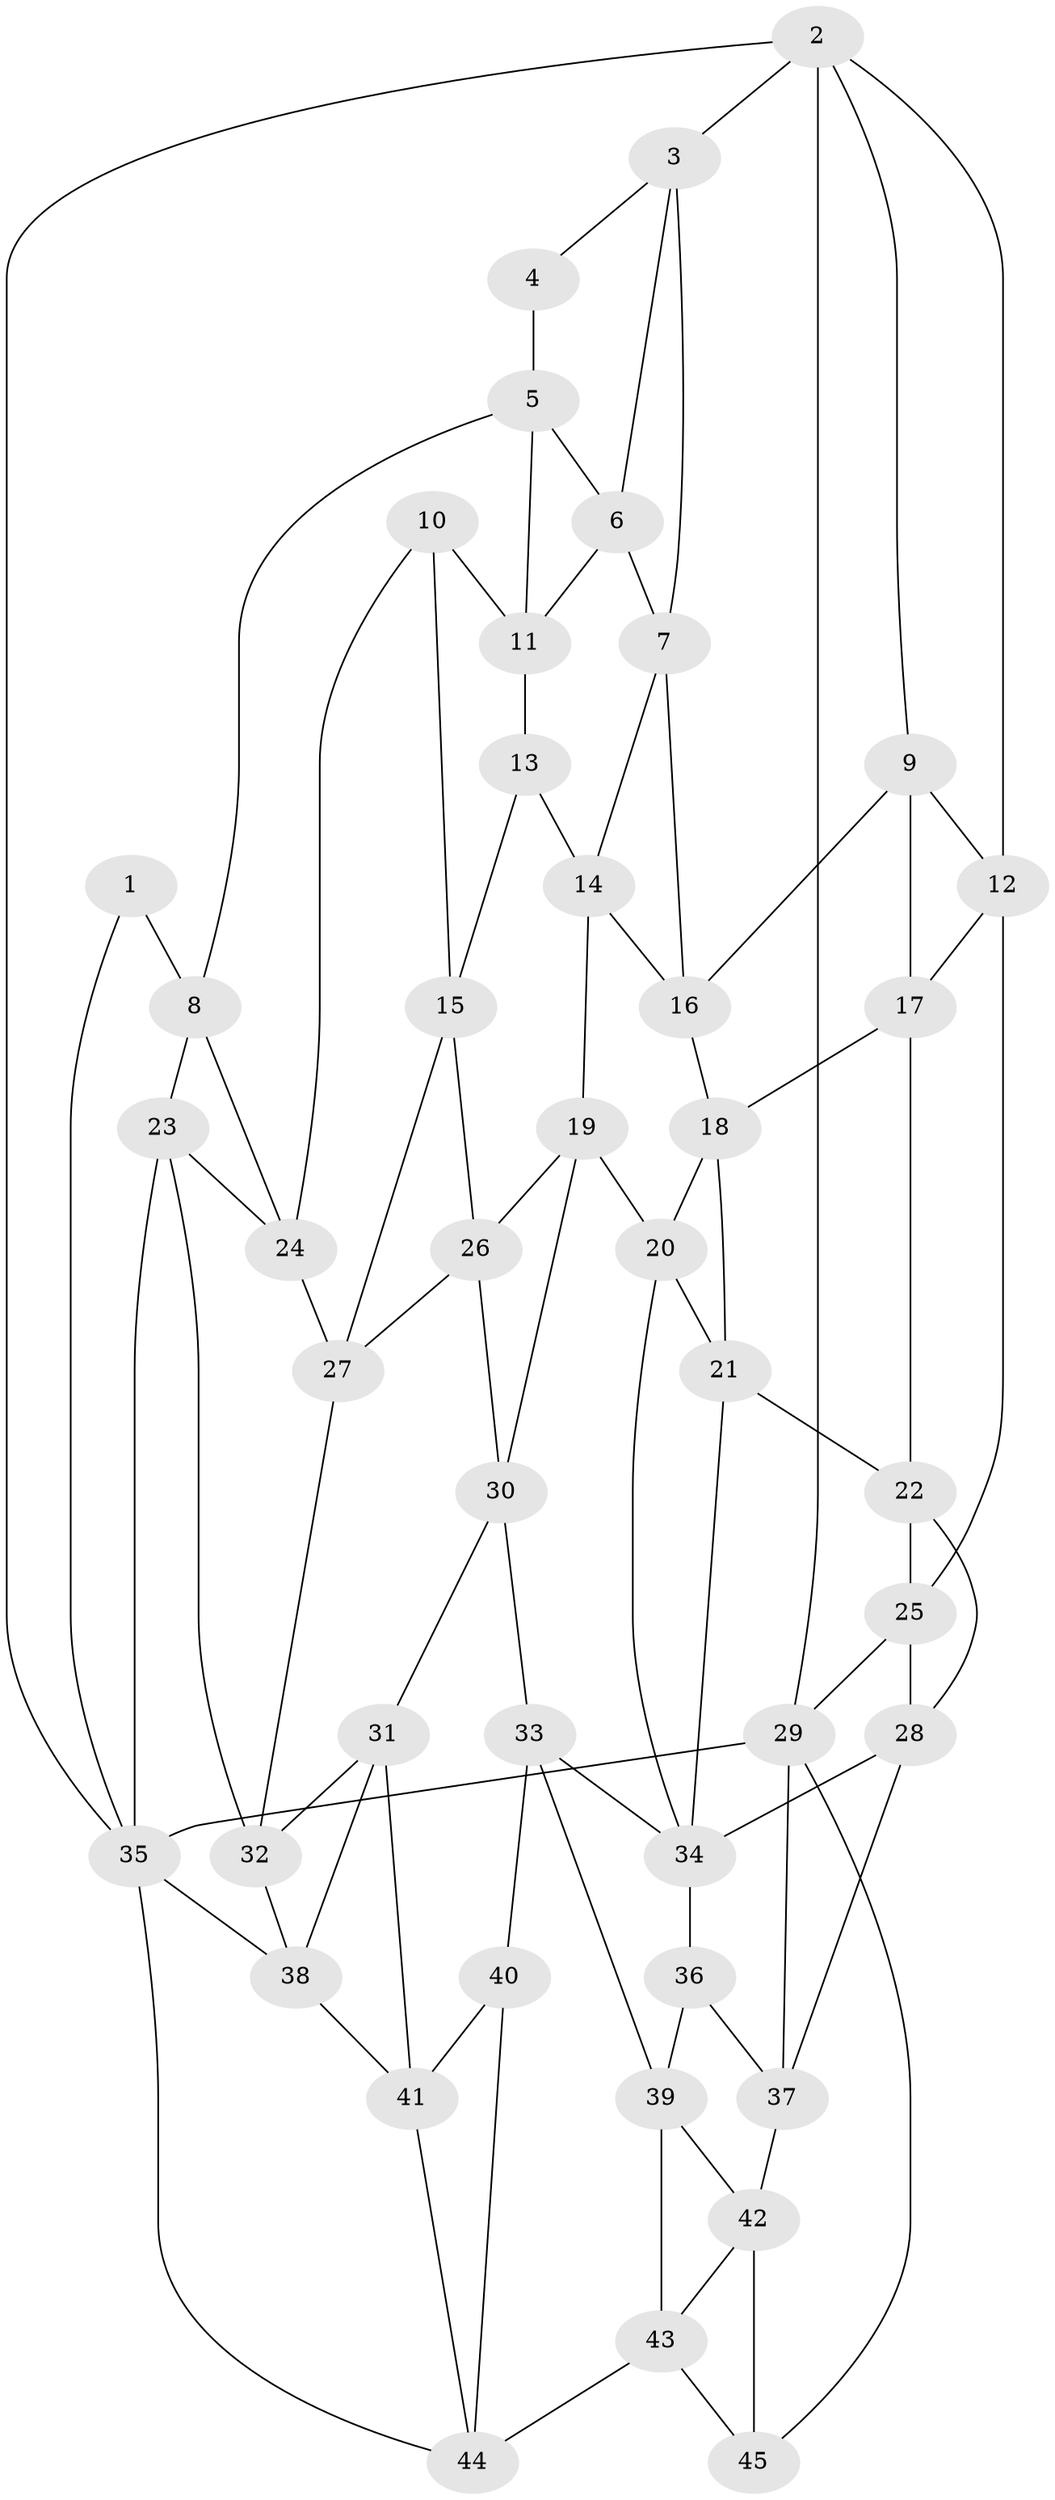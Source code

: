 // original degree distribution, {3: 0.022222222222222223, 6: 0.17777777777777778, 5: 0.6, 4: 0.2}
// Generated by graph-tools (version 1.1) at 2025/50/03/09/25 03:50:58]
// undirected, 45 vertices, 88 edges
graph export_dot {
graph [start="1"]
  node [color=gray90,style=filled];
  1;
  2;
  3;
  4;
  5;
  6;
  7;
  8;
  9;
  10;
  11;
  12;
  13;
  14;
  15;
  16;
  17;
  18;
  19;
  20;
  21;
  22;
  23;
  24;
  25;
  26;
  27;
  28;
  29;
  30;
  31;
  32;
  33;
  34;
  35;
  36;
  37;
  38;
  39;
  40;
  41;
  42;
  43;
  44;
  45;
  1 -- 8 [weight=1.0];
  1 -- 35 [weight=1.0];
  2 -- 3 [weight=1.0];
  2 -- 9 [weight=1.0];
  2 -- 12 [weight=1.0];
  2 -- 29 [weight=1.0];
  2 -- 35 [weight=1.0];
  3 -- 4 [weight=1.0];
  3 -- 6 [weight=1.0];
  3 -- 7 [weight=1.0];
  4 -- 5 [weight=1.0];
  5 -- 6 [weight=1.0];
  5 -- 8 [weight=1.0];
  5 -- 11 [weight=1.0];
  6 -- 7 [weight=1.0];
  6 -- 11 [weight=1.0];
  7 -- 14 [weight=1.0];
  7 -- 16 [weight=1.0];
  8 -- 23 [weight=1.0];
  8 -- 24 [weight=1.0];
  9 -- 12 [weight=1.0];
  9 -- 16 [weight=1.0];
  9 -- 17 [weight=1.0];
  10 -- 11 [weight=1.0];
  10 -- 15 [weight=1.0];
  10 -- 24 [weight=1.0];
  11 -- 13 [weight=1.0];
  12 -- 17 [weight=1.0];
  12 -- 25 [weight=1.0];
  13 -- 14 [weight=1.0];
  13 -- 15 [weight=1.0];
  14 -- 16 [weight=1.0];
  14 -- 19 [weight=1.0];
  15 -- 26 [weight=1.0];
  15 -- 27 [weight=1.0];
  16 -- 18 [weight=1.0];
  17 -- 18 [weight=1.0];
  17 -- 22 [weight=1.0];
  18 -- 20 [weight=1.0];
  18 -- 21 [weight=1.0];
  19 -- 20 [weight=1.0];
  19 -- 26 [weight=1.0];
  19 -- 30 [weight=1.0];
  20 -- 21 [weight=1.0];
  20 -- 34 [weight=1.0];
  21 -- 22 [weight=1.0];
  21 -- 34 [weight=1.0];
  22 -- 25 [weight=1.0];
  22 -- 28 [weight=1.0];
  23 -- 24 [weight=1.0];
  23 -- 32 [weight=1.0];
  23 -- 35 [weight=1.0];
  24 -- 27 [weight=1.0];
  25 -- 28 [weight=1.0];
  25 -- 29 [weight=1.0];
  26 -- 27 [weight=1.0];
  26 -- 30 [weight=1.0];
  27 -- 32 [weight=1.0];
  28 -- 34 [weight=1.0];
  28 -- 37 [weight=1.0];
  29 -- 35 [weight=1.0];
  29 -- 37 [weight=1.0];
  29 -- 45 [weight=1.0];
  30 -- 31 [weight=1.0];
  30 -- 33 [weight=1.0];
  31 -- 32 [weight=1.0];
  31 -- 38 [weight=1.0];
  31 -- 41 [weight=1.0];
  32 -- 38 [weight=1.0];
  33 -- 34 [weight=1.0];
  33 -- 39 [weight=1.0];
  33 -- 40 [weight=1.0];
  34 -- 36 [weight=2.0];
  35 -- 38 [weight=1.0];
  35 -- 44 [weight=1.0];
  36 -- 37 [weight=1.0];
  36 -- 39 [weight=1.0];
  37 -- 42 [weight=1.0];
  38 -- 41 [weight=1.0];
  39 -- 42 [weight=1.0];
  39 -- 43 [weight=1.0];
  40 -- 41 [weight=1.0];
  40 -- 44 [weight=1.0];
  41 -- 44 [weight=1.0];
  42 -- 43 [weight=1.0];
  42 -- 45 [weight=1.0];
  43 -- 44 [weight=1.0];
  43 -- 45 [weight=1.0];
}
